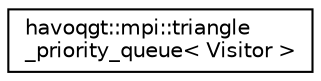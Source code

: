 digraph "Graphical Class Hierarchy"
{
  edge [fontname="Helvetica",fontsize="10",labelfontname="Helvetica",labelfontsize="10"];
  node [fontname="Helvetica",fontsize="10",shape=record];
  rankdir="LR";
  Node1 [label="havoqgt::mpi::triangle\l_priority_queue\< Visitor \>",height=0.2,width=0.4,color="black", fillcolor="white", style="filled",URL="$classhavoqgt_1_1mpi_1_1triangle__priority__queue.html"];
}
